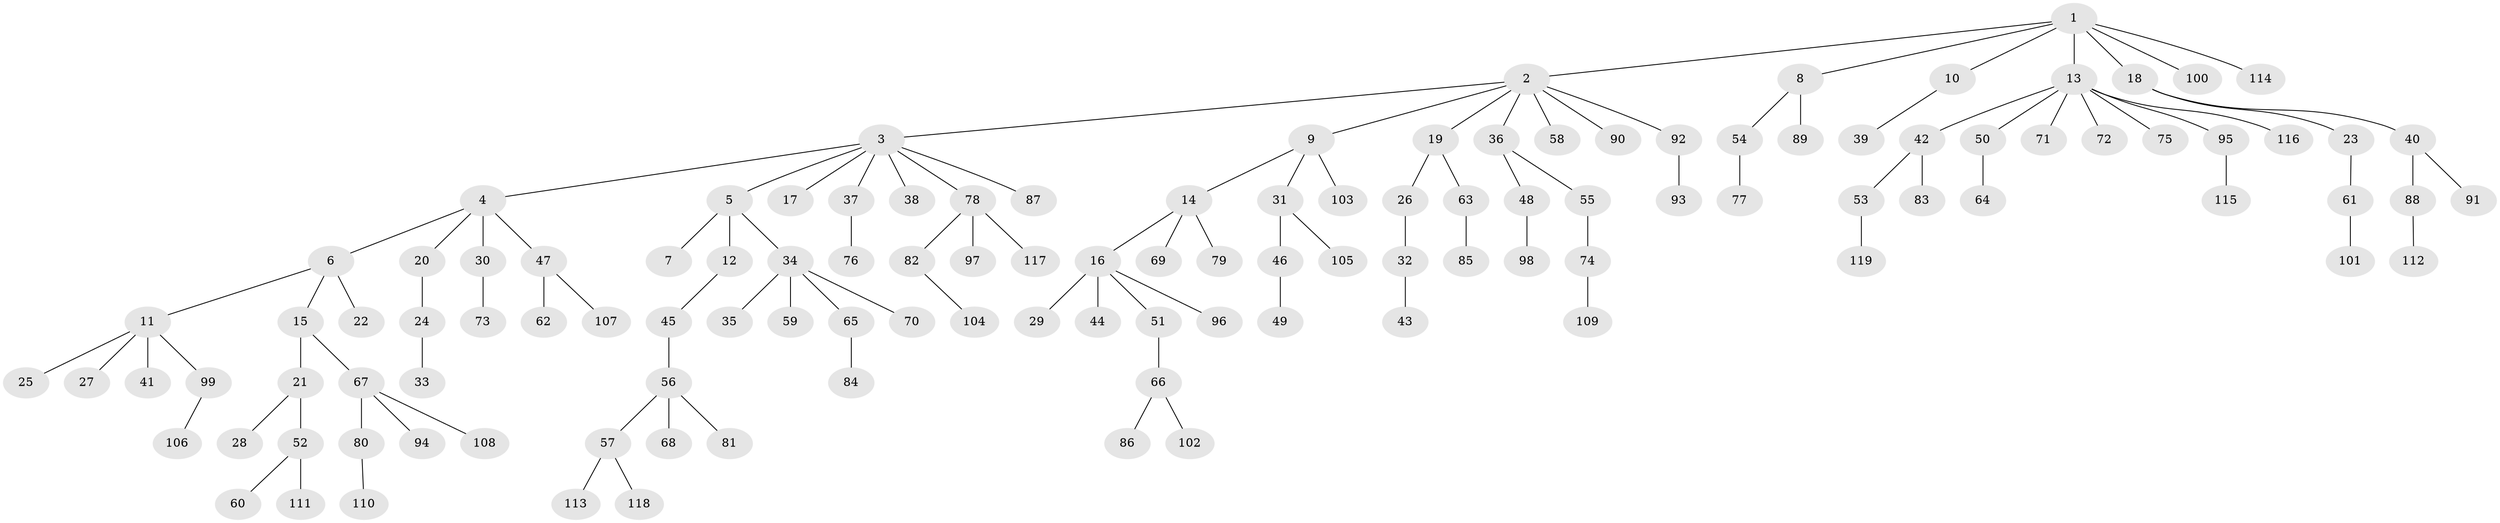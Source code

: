 // Generated by graph-tools (version 1.1) at 2025/36/03/09/25 02:36:28]
// undirected, 119 vertices, 118 edges
graph export_dot {
graph [start="1"]
  node [color=gray90,style=filled];
  1;
  2;
  3;
  4;
  5;
  6;
  7;
  8;
  9;
  10;
  11;
  12;
  13;
  14;
  15;
  16;
  17;
  18;
  19;
  20;
  21;
  22;
  23;
  24;
  25;
  26;
  27;
  28;
  29;
  30;
  31;
  32;
  33;
  34;
  35;
  36;
  37;
  38;
  39;
  40;
  41;
  42;
  43;
  44;
  45;
  46;
  47;
  48;
  49;
  50;
  51;
  52;
  53;
  54;
  55;
  56;
  57;
  58;
  59;
  60;
  61;
  62;
  63;
  64;
  65;
  66;
  67;
  68;
  69;
  70;
  71;
  72;
  73;
  74;
  75;
  76;
  77;
  78;
  79;
  80;
  81;
  82;
  83;
  84;
  85;
  86;
  87;
  88;
  89;
  90;
  91;
  92;
  93;
  94;
  95;
  96;
  97;
  98;
  99;
  100;
  101;
  102;
  103;
  104;
  105;
  106;
  107;
  108;
  109;
  110;
  111;
  112;
  113;
  114;
  115;
  116;
  117;
  118;
  119;
  1 -- 2;
  1 -- 8;
  1 -- 10;
  1 -- 13;
  1 -- 18;
  1 -- 100;
  1 -- 114;
  2 -- 3;
  2 -- 9;
  2 -- 19;
  2 -- 36;
  2 -- 58;
  2 -- 90;
  2 -- 92;
  3 -- 4;
  3 -- 5;
  3 -- 17;
  3 -- 37;
  3 -- 38;
  3 -- 78;
  3 -- 87;
  4 -- 6;
  4 -- 20;
  4 -- 30;
  4 -- 47;
  5 -- 7;
  5 -- 12;
  5 -- 34;
  6 -- 11;
  6 -- 15;
  6 -- 22;
  8 -- 54;
  8 -- 89;
  9 -- 14;
  9 -- 31;
  9 -- 103;
  10 -- 39;
  11 -- 25;
  11 -- 27;
  11 -- 41;
  11 -- 99;
  12 -- 45;
  13 -- 42;
  13 -- 50;
  13 -- 71;
  13 -- 72;
  13 -- 75;
  13 -- 95;
  13 -- 116;
  14 -- 16;
  14 -- 69;
  14 -- 79;
  15 -- 21;
  15 -- 67;
  16 -- 29;
  16 -- 44;
  16 -- 51;
  16 -- 96;
  18 -- 23;
  18 -- 40;
  19 -- 26;
  19 -- 63;
  20 -- 24;
  21 -- 28;
  21 -- 52;
  23 -- 61;
  24 -- 33;
  26 -- 32;
  30 -- 73;
  31 -- 46;
  31 -- 105;
  32 -- 43;
  34 -- 35;
  34 -- 59;
  34 -- 65;
  34 -- 70;
  36 -- 48;
  36 -- 55;
  37 -- 76;
  40 -- 88;
  40 -- 91;
  42 -- 53;
  42 -- 83;
  45 -- 56;
  46 -- 49;
  47 -- 62;
  47 -- 107;
  48 -- 98;
  50 -- 64;
  51 -- 66;
  52 -- 60;
  52 -- 111;
  53 -- 119;
  54 -- 77;
  55 -- 74;
  56 -- 57;
  56 -- 68;
  56 -- 81;
  57 -- 113;
  57 -- 118;
  61 -- 101;
  63 -- 85;
  65 -- 84;
  66 -- 86;
  66 -- 102;
  67 -- 80;
  67 -- 94;
  67 -- 108;
  74 -- 109;
  78 -- 82;
  78 -- 97;
  78 -- 117;
  80 -- 110;
  82 -- 104;
  88 -- 112;
  92 -- 93;
  95 -- 115;
  99 -- 106;
}
